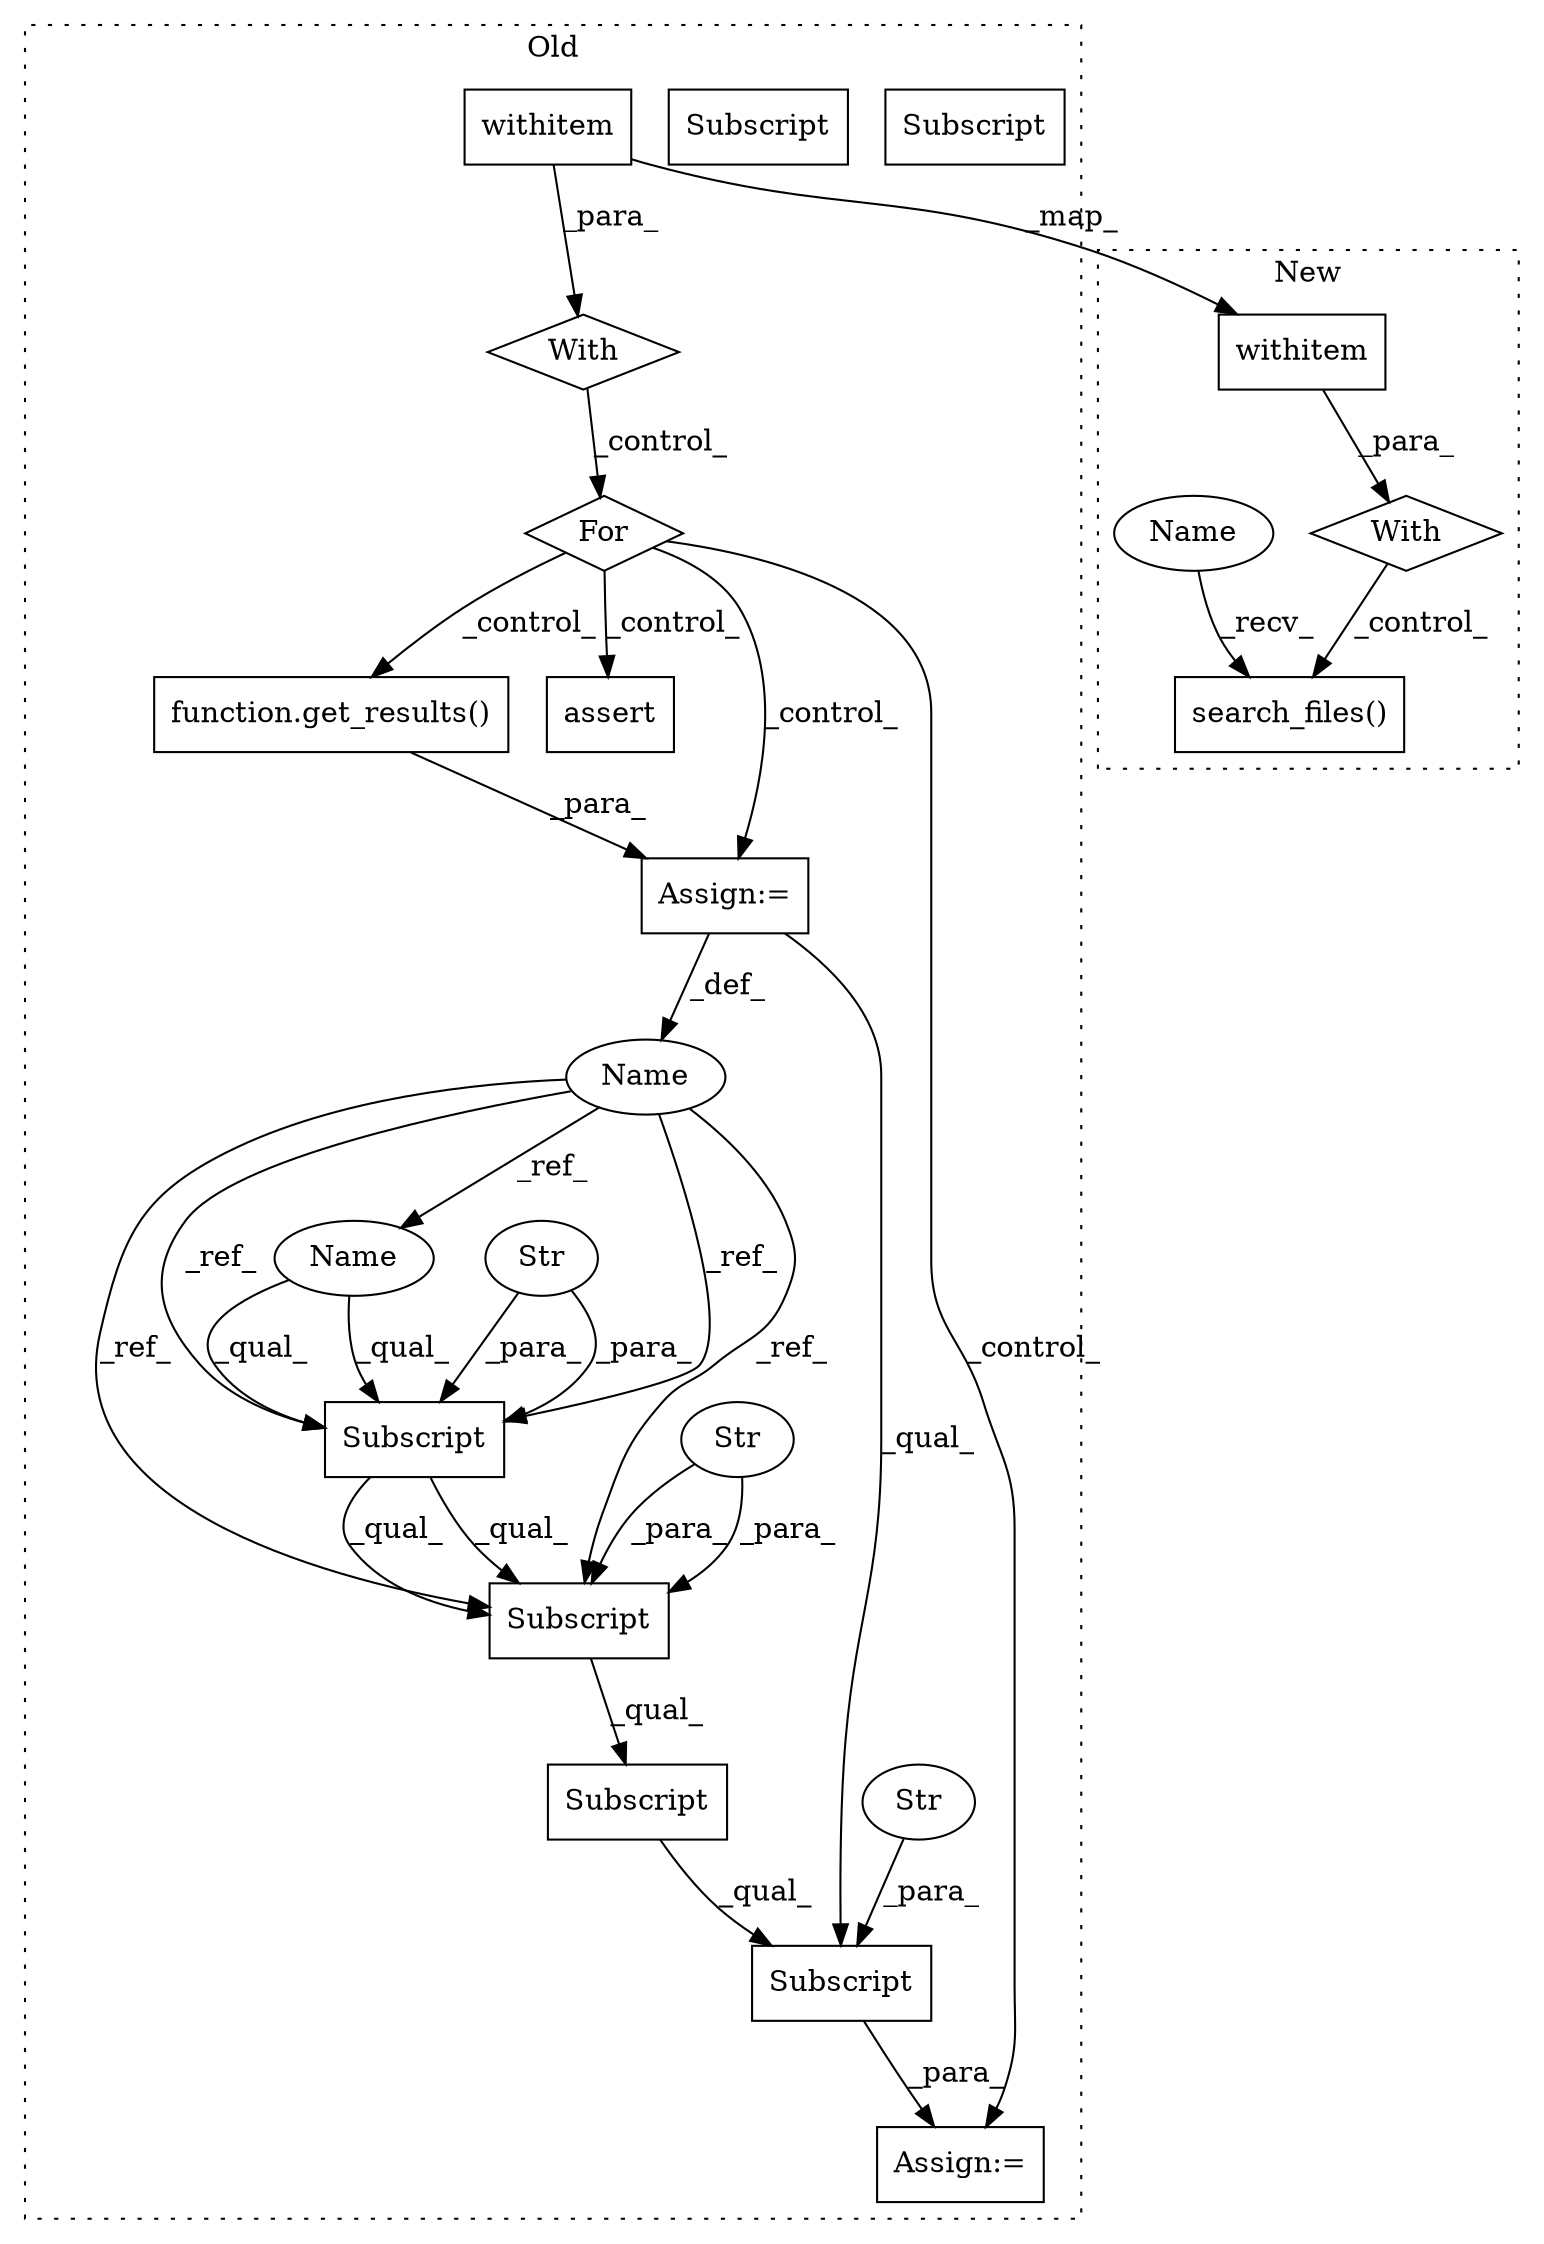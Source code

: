 digraph G {
subgraph cluster0 {
1 [label="Subscript" a="63" s="2093,0" l="24,0" shape="box"];
3 [label="Str" a="66" s="2110" l="6" shape="ellipse"];
4 [label="Subscript" a="63" s="2093,0" l="16,0" shape="box"];
5 [label="Str" a="66" s="2100" l="8" shape="ellipse"];
6 [label="Subscript" a="63" s="2093,0" l="27,0" shape="box"];
7 [label="Name" a="87" s="2036" l="6" shape="ellipse"];
8 [label="Subscript" a="63" s="2093,0" l="38,0" shape="box"];
9 [label="Str" a="66" s="2121" l="9" shape="ellipse"];
10 [label="function.get_results()" a="75" s="2045,2069" l="12,1" shape="box"];
11 [label="For" a="107" s="1912,1955" l="4,14" shape="diamond"];
12 [label="assert" a="65" s="2208" l="7" shape="box"];
13 [label="Assign:=" a="68" s="2090" l="3" shape="box"];
14 [label="Assign:=" a="68" s="2042" l="3" shape="box"];
16 [label="With" a="39" s="1896,1902" l="5,10" shape="diamond"];
18 [label="withitem" a="49" s="1901" l="1" shape="box"];
19 [label="Subscript" a="63" s="2093,0" l="24,0" shape="box"];
20 [label="Name" a="87" s="2093" l="6" shape="ellipse"];
21 [label="Subscript" a="63" s="2093,0" l="16,0" shape="box"];
label = "Old";
style="dotted";
}
subgraph cluster1 {
2 [label="search_files()" a="75" s="2145,2172" l="15,19" shape="box"];
15 [label="With" a="39" s="2129,2135" l="5,10" shape="diamond"];
17 [label="withitem" a="49" s="2134" l="1" shape="box"];
22 [label="Name" a="87" s="2145" l="1" shape="ellipse"];
label = "New";
style="dotted";
}
3 -> 19 [label="_para_"];
3 -> 19 [label="_para_"];
5 -> 21 [label="_para_"];
5 -> 21 [label="_para_"];
6 -> 8 [label="_qual_"];
7 -> 21 [label="_ref_"];
7 -> 19 [label="_ref_"];
7 -> 21 [label="_ref_"];
7 -> 20 [label="_ref_"];
7 -> 19 [label="_ref_"];
8 -> 13 [label="_para_"];
9 -> 8 [label="_para_"];
10 -> 14 [label="_para_"];
11 -> 10 [label="_control_"];
11 -> 12 [label="_control_"];
11 -> 13 [label="_control_"];
11 -> 14 [label="_control_"];
14 -> 7 [label="_def_"];
14 -> 8 [label="_qual_"];
15 -> 2 [label="_control_"];
16 -> 11 [label="_control_"];
17 -> 15 [label="_para_"];
18 -> 16 [label="_para_"];
18 -> 17 [label="_map_"];
19 -> 6 [label="_qual_"];
20 -> 21 [label="_qual_"];
20 -> 21 [label="_qual_"];
21 -> 19 [label="_qual_"];
21 -> 19 [label="_qual_"];
22 -> 2 [label="_recv_"];
}